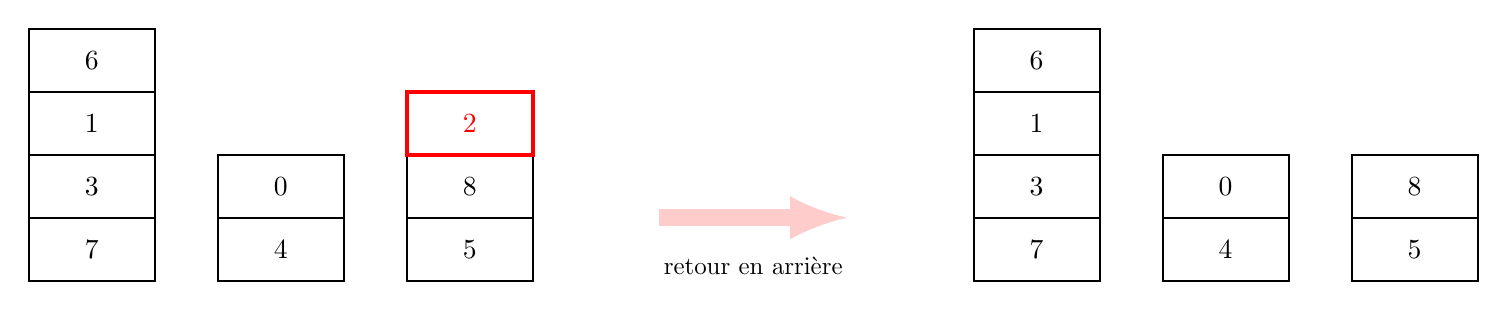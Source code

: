 \begin{tikzpicture}[scale=0.8]

\draw[thick] (-1,0) rectangle ++(2,1);
\node at (0,0.5) {$7$};

\draw[thick] (-1,1) rectangle ++(2,1);
\node at (0,1.5) {$3$};

\draw[thick] (-1,2) rectangle ++(2,1);
\node at (0,2.5) {$1$};

\draw[thick] (-1,3) rectangle ++(2,1);
\node at (0,3.5) {$6$};


\begin{scope}[xshift=3cm]
\draw[thick] (-1,0) rectangle ++(2,1);
\node at (0,0.5) {$4$};

\draw[thick] (-1,1) rectangle ++(2,1);
\node at (0,1.5) {$0$};
\end{scope}

\begin{scope}[xshift=6cm]
\draw[thick] (-1,0) rectangle ++(2,1);
\node at (0,0.5) {$5$};

\draw[thick] (-1,1) rectangle ++(2,1);
\node at (0,1.5) {$8$};

\draw[ultra thick,red] (-1,2) rectangle ++(2,1);
\node[red] at (0,2.5) {$2$};
\end{scope}

\draw [->,>=latex,red!20,ultra thick,line width=6] (9,1) -- ++(3,0) node[midway, below=2ex, black,scale=0.9] {retour en arri\`ere};

\begin{scope}[xshift=15cm]

\draw[thick] (-1,0) rectangle ++(2,1);
\node at (0,0.5) {$7$};

\draw[thick] (-1,1) rectangle ++(2,1);
\node at (0,1.5) {$3$};

\draw[thick] (-1,2) rectangle ++(2,1);
\node at (0,2.5) {$1$};

\draw[thick] (-1,3) rectangle ++(2,1);
\node at (0,3.5) {$6$};


\begin{scope}[xshift=3cm]
\draw[thick] (-1,0) rectangle ++(2,1);
\node at (0,0.5) {$4$};

\draw[thick] (-1,1) rectangle ++(2,1);
\node at (0,1.5) {$0$};
\end{scope}

\begin{scope}[xshift=6cm]
\draw[thick] (-1,0) rectangle ++(2,1);
\node at (0,0.5) {$5$};

\draw[thick] (-1,1) rectangle ++(2,1);
\node at (0,1.5) {$8$};

% \draw[thick] (-1,2) rectangle ++(2,1);
% \node at (0,2.5) {$2$};
\end{scope}


\end{scope}


\end{tikzpicture}
